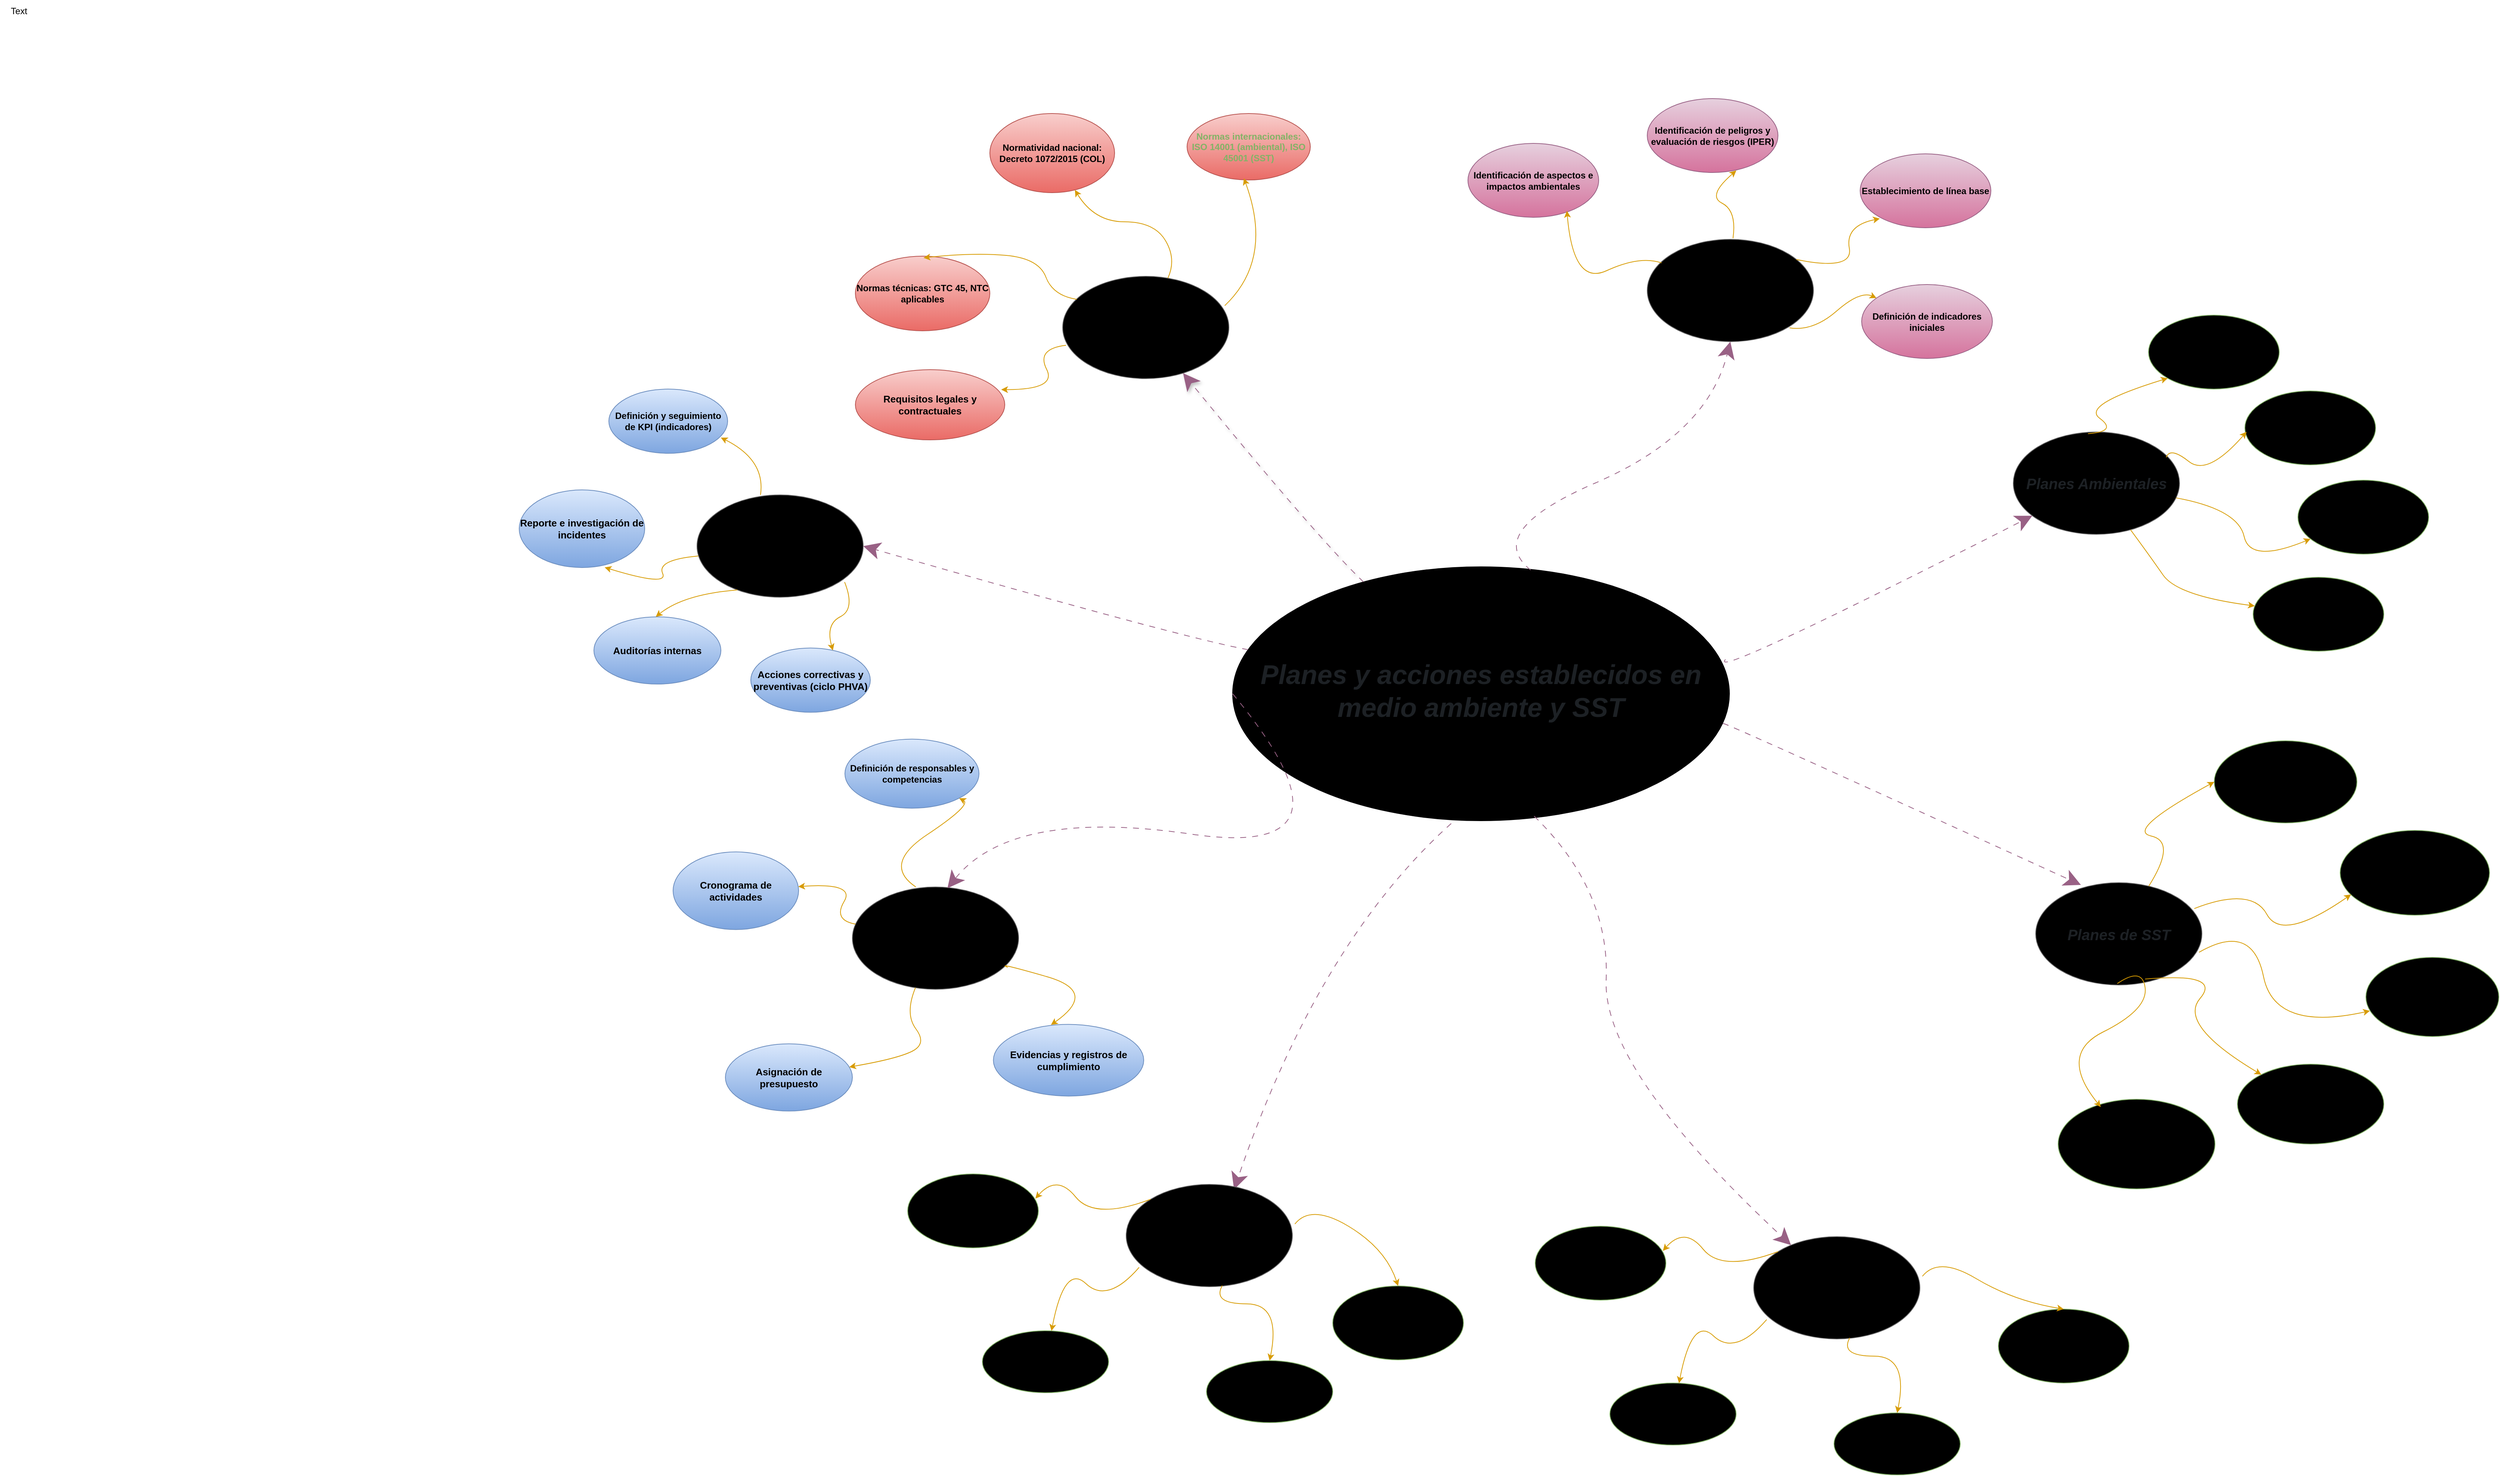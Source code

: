 <mxfile version="28.2.0">
  <diagram name="Página-1" id="9V0abgNr6W8b1tbWLRrC">
    <mxGraphModel dx="3144" dy="1856" grid="1" gridSize="10" guides="1" tooltips="1" connect="1" arrows="1" fold="1" page="1" pageScale="1" pageWidth="3000" pageHeight="1700" math="0" shadow="0">
      <root>
        <mxCell id="0" />
        <mxCell id="1" parent="0" />
        <mxCell id="u9baPHzRedg1W3_j4SZ9-1" value="Text" style="text;html=1;align=center;verticalAlign=middle;resizable=0;points=[];autosize=1;strokeColor=none;fillColor=none;" parent="1" vertex="1">
          <mxGeometry x="255" y="88" width="50" height="30" as="geometry" />
        </mxCell>
        <mxCell id="u9baPHzRedg1W3_j4SZ9-66" value="&lt;h3 style=&quot;box-sizing: border-box; scroll-behavior: smooth; margin-top: 0px; margin-bottom: 0.5rem; line-height: 1.2;&quot;&gt;&lt;font face=&quot;Helvetica&quot; style=&quot;color: light-dark(rgb(29, 33, 37), rgb(255, 255, 0)); font-size: 36px;&quot;&gt;&lt;i style=&quot;&quot;&gt;Planes y acciones establecidos en medio ambiente y SST&lt;/i&gt;&lt;/font&gt;&lt;/h3&gt;" style="ellipse;whiteSpace=wrap;html=1;fillColor=#d5e8d4;strokeColor=light-dark(#000000,#33FF33);gradientColor=light-dark(#97D077,#66FF66);align=center;" parent="1" vertex="1">
          <mxGeometry x="1905" y="847" width="665" height="340" as="geometry" />
        </mxCell>
        <mxCell id="u9baPHzRedg1W3_j4SZ9-67" value="&lt;h3&gt;&lt;font style=&quot;color: light-dark(rgb(0, 0, 0), rgb(255, 255, 0));&quot;&gt;Seguimiento y Mejora Continua&lt;/font&gt;&lt;/h3&gt;" style="ellipse;whiteSpace=wrap;html=1;fillColor=#f5f5f5;strokeColor=#666666;gradientColor=light-dark(#B3B3B3,#66FFFF);fontStyle=1" parent="1" vertex="1">
          <mxGeometry x="1188" y="750.75" width="222.5" height="137" as="geometry" />
        </mxCell>
        <mxCell id="u9baPHzRedg1W3_j4SZ9-68" value="&lt;h3&gt;&lt;font style=&quot;font-size: 20px; color: light-dark(rgb(0, 0, 0), rgb(255, 255, 0));&quot; face=&quot;Helvetica&quot;&gt;&lt;i style=&quot;&quot;&gt;Marco Normativo&lt;/i&gt;&lt;/font&gt;&lt;/h3&gt;" style="ellipse;whiteSpace=wrap;html=1;fillColor=#f5f5f5;strokeColor=#666666;gradientColor=light-dark(#B3B3B3,#66FFFF);fontStyle=1" parent="1" vertex="1">
          <mxGeometry x="1677.5" y="458" width="222.5" height="137" as="geometry" />
        </mxCell>
        <mxCell id="u9baPHzRedg1W3_j4SZ9-69" value="&lt;h3&gt;&lt;font style=&quot;color: light-dark(rgb(29, 33, 37), rgb(255, 255, 0)); font-size: 20px;&quot;&gt;&lt;b style=&quot;&quot;&gt;&lt;i style=&quot;&quot;&gt;Planes de SST&lt;/i&gt;&lt;/b&gt;&lt;/font&gt;&lt;/h3&gt;" style="ellipse;whiteSpace=wrap;html=1;fillColor=#f5f5f5;strokeColor=#666666;gradientColor=light-dark(#B3B3B3,#66FFFF);" parent="1" vertex="1">
          <mxGeometry x="2980" y="1270" width="222.5" height="137" as="geometry" />
        </mxCell>
        <mxCell id="u9baPHzRedg1W3_j4SZ9-70" value="&lt;h3&gt;&lt;font style=&quot;font-size: 20px; color: light-dark(rgb(0, 0, 0), rgb(255, 255, 0));&quot;&gt;&lt;b style=&quot;&quot;&gt;&lt;i style=&quot;&quot;&gt;Diagnóstico Inicial&lt;/i&gt;&lt;/b&gt;&lt;/font&gt;&lt;/h3&gt;" style="ellipse;whiteSpace=wrap;html=1;fillColor=#f5f5f5;strokeColor=#666666;gradientColor=light-dark(#B3B3B3,#66FFFF);" parent="1" vertex="1">
          <mxGeometry x="2460" y="408.5" width="222.5" height="137" as="geometry" />
        </mxCell>
        <mxCell id="u9baPHzRedg1W3_j4SZ9-71" value="&lt;h3&gt;&lt;font style=&quot;color: light-dark(rgb(29, 33, 37), rgb(255, 255, 0)); font-size: 20px;&quot;&gt;&lt;b style=&quot;&quot;&gt;&lt;i style=&quot;&quot;&gt;Planes Ambientales&lt;/i&gt;&lt;/b&gt;&lt;/font&gt;&lt;/h3&gt;" style="ellipse;whiteSpace=wrap;html=1;fillColor=#f5f5f5;strokeColor=#666666;gradientColor=light-dark(#B3B3B3,#66FFFF);" parent="1" vertex="1">
          <mxGeometry x="2950" y="666.5" width="222.5" height="137" as="geometry" />
        </mxCell>
        <mxCell id="u9baPHzRedg1W3_j4SZ9-72" value="" style="curved=1;endArrow=classic;html=1;rounded=0;fillColor=#e6d0de;gradientColor=#d5739d;strokeColor=#996185;startSize=20;endSize=20;fontStyle=0;dashed=1;dashPattern=8 8;startArrow=none;startFill=0;entryX=0.5;entryY=1;entryDx=0;entryDy=0;exitX=0.6;exitY=0.013;exitDx=0;exitDy=0;exitPerimeter=0;" parent="1" source="u9baPHzRedg1W3_j4SZ9-66" target="u9baPHzRedg1W3_j4SZ9-70" edge="1">
          <mxGeometry width="50" height="50" relative="1" as="geometry">
            <mxPoint x="2063" y="1036" as="sourcePoint" />
            <mxPoint x="2097.5" y="892.11" as="targetPoint" />
            <Array as="points">
              <mxPoint x="2240" y="800" />
              <mxPoint x="2540" y="670" />
            </Array>
          </mxGeometry>
        </mxCell>
        <mxCell id="u9baPHzRedg1W3_j4SZ9-73" value="" style="curved=1;endArrow=classic;html=1;rounded=0;fillColor=#e6d0de;gradientColor=#d5739d;strokeColor=#996185;startSize=49;endSize=20;fontStyle=0;dashed=1;dashPattern=8 8;startArrow=none;startFill=0;shadow=1;" parent="1" target="u9baPHzRedg1W3_j4SZ9-68" edge="1" source="u9baPHzRedg1W3_j4SZ9-66">
          <mxGeometry width="50" height="50" relative="1" as="geometry">
            <mxPoint x="1937.99" y="1045" as="sourcePoint" />
            <mxPoint x="1764.999" y="870.062" as="targetPoint" />
            <Array as="points">
              <mxPoint x="2020" y="810" />
            </Array>
          </mxGeometry>
        </mxCell>
        <mxCell id="u9baPHzRedg1W3_j4SZ9-74" value="" style="curved=1;endArrow=classic;html=1;rounded=0;fillColor=#e6d0de;gradientColor=#d5739d;strokeColor=#996185;startSize=20;endSize=20;fontStyle=0;dashed=1;dashPattern=8 8;startArrow=none;startFill=0;entryX=0.272;entryY=0.022;entryDx=0;entryDy=0;entryPerimeter=0;exitX=0.988;exitY=0.618;exitDx=0;exitDy=0;exitPerimeter=0;" parent="1" target="u9baPHzRedg1W3_j4SZ9-69" edge="1" source="u9baPHzRedg1W3_j4SZ9-66">
          <mxGeometry width="50" height="50" relative="1" as="geometry">
            <mxPoint x="1962" y="1223" as="sourcePoint" />
            <mxPoint x="1994" y="1365" as="targetPoint" />
            <Array as="points">
              <mxPoint x="2550" y="1049" />
            </Array>
          </mxGeometry>
        </mxCell>
        <mxCell id="u9baPHzRedg1W3_j4SZ9-75" value="" style="curved=1;endArrow=classic;html=1;rounded=0;fillColor=#e6d0de;gradientColor=#d5739d;strokeColor=#996185;startSize=20;endSize=20;fontStyle=0;dashed=1;dashPattern=8 8;startArrow=none;startFill=0;exitX=0.992;exitY=0.365;exitDx=0;exitDy=0;exitPerimeter=0;" parent="1" target="u9baPHzRedg1W3_j4SZ9-71" edge="1" source="u9baPHzRedg1W3_j4SZ9-66">
          <mxGeometry width="50" height="50" relative="1" as="geometry">
            <mxPoint x="2181" y="1189" as="sourcePoint" />
            <mxPoint x="2210" y="1333" as="targetPoint" />
            <Array as="points">
              <mxPoint x="2540" y="1000" />
            </Array>
          </mxGeometry>
        </mxCell>
        <mxCell id="u9baPHzRedg1W3_j4SZ9-76" value="" style="curved=1;endArrow=classic;html=1;rounded=0;fillColor=#e6d0de;gradientColor=#d5739d;strokeColor=#996185;startSize=20;endSize=20;fontStyle=0;dashed=1;dashPattern=8 8;startArrow=none;startFill=0;entryX=1;entryY=0.5;entryDx=0;entryDy=0;" parent="1" source="u9baPHzRedg1W3_j4SZ9-66" target="u9baPHzRedg1W3_j4SZ9-67" edge="1">
          <mxGeometry width="50" height="50" relative="1" as="geometry">
            <mxPoint x="1825.076" y="1297.543" as="sourcePoint" />
            <mxPoint x="1625" y="1322" as="targetPoint" />
            <Array as="points">
              <mxPoint x="1830" y="940" />
            </Array>
          </mxGeometry>
        </mxCell>
        <mxCell id="u9baPHzRedg1W3_j4SZ9-77" value="&lt;font style=&quot;color: light-dark(rgb(0, 0, 0), rgb(51, 255, 255));&quot;&gt;Definición y seguimiento de &lt;strong data-start=&quot;1892&quot; data-end=&quot;1899&quot;&gt;KPI&lt;/strong&gt; (indicadores)&lt;/font&gt;" style="ellipse;whiteSpace=wrap;html=1;fillColor=#dae8fc;strokeColor=#6c8ebf;gradientColor=#7ea6e0;fontStyle=1" parent="1" vertex="1">
          <mxGeometry x="1070" y="609" width="159" height="86" as="geometry" />
        </mxCell>
        <mxCell id="u9baPHzRedg1W3_j4SZ9-78" value="&lt;font style=&quot;color: light-dark(rgb(0, 0, 0), rgb(51, 255, 255)); font-size: 13px;&quot;&gt;Reporte e investigación de incidentes&lt;/font&gt;" style="ellipse;whiteSpace=wrap;html=1;fillColor=#dae8fc;strokeColor=#6c8ebf;gradientColor=#7ea6e0;fontStyle=1" parent="1" vertex="1">
          <mxGeometry x="950" y="744" width="168" height="104" as="geometry" />
        </mxCell>
        <mxCell id="u9baPHzRedg1W3_j4SZ9-80" value="&lt;font style=&quot;color: light-dark(rgb(0, 0, 0), rgb(51, 255, 255)); font-size: 13px;&quot;&gt;Auditorías internas&lt;/font&gt;" style="ellipse;whiteSpace=wrap;html=1;fillColor=#dae8fc;strokeColor=#6c8ebf;gradientColor=#7ea6e0;fontStyle=1" parent="1" vertex="1">
          <mxGeometry x="1050" y="914" width="170" height="90" as="geometry" />
        </mxCell>
        <mxCell id="u9baPHzRedg1W3_j4SZ9-81" value="&lt;font style=&quot;color: light-dark(rgb(0, 0, 0), rgb(51, 255, 255)); font-size: 13px;&quot;&gt;Acciones correctivas y preventivas (ciclo PHVA)&lt;/font&gt;" style="ellipse;whiteSpace=wrap;html=1;fillColor=#dae8fc;strokeColor=#6c8ebf;gradientColor=#7ea6e0;fontStyle=1" parent="1" vertex="1">
          <mxGeometry x="1260" y="955.75" width="160" height="86" as="geometry" />
        </mxCell>
        <mxCell id="u9baPHzRedg1W3_j4SZ9-83" value="&lt;font style=&quot;color: light-dark(rgb(130, 179, 102), rgb(102, 255, 255));&quot;&gt;&lt;strong data-start=&quot;463&quot; data-end=&quot;489&quot; style=&quot;&quot;&gt;Normas internacionales&lt;/strong&gt;: ISO 14001 (ambiental), ISO 45001 (SST)&lt;/font&gt;" style="ellipse;whiteSpace=wrap;html=1;fillColor=#f8cecc;strokeColor=light-dark(#B85450,#33FFFF);gradientColor=#ea6b66;fontStyle=1" parent="1" vertex="1">
          <mxGeometry x="1844" y="240" width="165" height="89" as="geometry" />
        </mxCell>
        <mxCell id="u9baPHzRedg1W3_j4SZ9-84" value="&lt;font style=&quot;color: light-dark(rgb(0, 0, 0), rgb(102, 255, 255));&quot;&gt;&lt;strong data-start=&quot;534&quot; data-end=&quot;559&quot;&gt;Normatividad nacional&lt;/strong&gt;: Decreto 1072/2015 (COL)&lt;/font&gt;" style="ellipse;whiteSpace=wrap;html=1;fillColor=#f8cecc;strokeColor=light-dark(#B85450,#66FFFF);gradientColor=#ea6b66;fontStyle=1" parent="1" vertex="1">
          <mxGeometry x="1580" y="240" width="167" height="106" as="geometry" />
        </mxCell>
        <mxCell id="u9baPHzRedg1W3_j4SZ9-85" value="&lt;font style=&quot;color: light-dark(rgb(0, 0, 0), rgb(102, 255, 255));&quot;&gt;&lt;strong data-start=&quot;589&quot; data-end=&quot;608&quot;&gt;Normas técnicas&lt;/strong&gt;: GTC 45, NTC aplicables&lt;/font&gt;" style="ellipse;whiteSpace=wrap;html=1;fillColor=#f8cecc;strokeColor=light-dark(#B85450,#66FFFF);gradientColor=#ea6b66;fontStyle=1" parent="1" vertex="1">
          <mxGeometry x="1400" y="431" width="180" height="100" as="geometry" />
        </mxCell>
        <mxCell id="u9baPHzRedg1W3_j4SZ9-86" value="&lt;font style=&quot;font-size: 13px; color: light-dark(rgb(0, 0, 0), rgb(102, 255, 255));&quot;&gt;Requisitos legales y contractuales&lt;/font&gt;" style="ellipse;whiteSpace=wrap;html=1;fillColor=#f8cecc;strokeColor=light-dark(#B85450,#66FFFF);gradientColor=#ea6b66;fontStyle=1" parent="1" vertex="1">
          <mxGeometry x="1400" y="583" width="200" height="94" as="geometry" />
        </mxCell>
        <mxCell id="u9baPHzRedg1W3_j4SZ9-90" value="&lt;font style=&quot;color: light-dark(rgb(0, 0, 0), rgb(51, 255, 255)); font-size: 13px;&quot;&gt;Factores de riesgo ergonómico y psicosocial&lt;/font&gt;" style="ellipse;whiteSpace=wrap;html=1;fillColor=#d5e8d4;strokeColor=#82b366;gradientColor=light-dark(#97D077,#295A52);fontStyle=1" parent="1" vertex="1">
          <mxGeometry x="3010" y="1560" width="210" height="120" as="geometry" />
        </mxCell>
        <mxCell id="u9baPHzRedg1W3_j4SZ9-91" value="&lt;font style=&quot;color: light-dark(rgb(0, 0, 0), rgb(51, 255, 255)); font-size: 13px;&quot;&gt;&lt;b&gt;Gestión de contratistas y visitantes&lt;/b&gt;&lt;/font&gt;" style="ellipse;whiteSpace=wrap;html=1;fillColor=#d5e8d4;strokeColor=#82b366;gradientColor=light-dark(#97D077,#295A52);" parent="1" vertex="1">
          <mxGeometry x="3250" y="1513" width="196" height="107" as="geometry" />
        </mxCell>
        <mxCell id="u9baPHzRedg1W3_j4SZ9-92" value="&lt;font style=&quot;font-size: 13px; color: light-dark(rgb(0, 0, 0), rgb(51, 255, 255));&quot;&gt;&lt;b&gt;Inspecciones planeadas&lt;/b&gt;&lt;/font&gt;" style="ellipse;whiteSpace=wrap;html=1;fillColor=#d5e8d4;strokeColor=#82b366;gradientColor=light-dark(#97D077,#295A52);" parent="1" vertex="1">
          <mxGeometry x="3422" y="1370" width="178" height="106" as="geometry" />
        </mxCell>
        <mxCell id="u9baPHzRedg1W3_j4SZ9-93" value="&lt;font style=&quot;color: light-dark(rgb(0, 0, 0), rgb(51, 255, 255));&quot;&gt;&lt;strong data-end=&quot;1241&quot; data-start=&quot;1217&quot;&gt;Entrega y uso de EPP&lt;/strong&gt; (Elementos de Protección Personal)&lt;/font&gt;" style="ellipse;whiteSpace=wrap;html=1;fillColor=#d5e8d4;strokeColor=#82b366;gradientColor=light-dark(#97D077,#295A52);" parent="1" vertex="1">
          <mxGeometry x="3387.5" y="1200" width="200" height="113.5" as="geometry" />
        </mxCell>
        <mxCell id="u9baPHzRedg1W3_j4SZ9-94" value="&lt;font style=&quot;color: light-dark(rgb(0, 0, 0), rgb(51, 255, 255));&quot;&gt;&lt;strong data-end=&quot;1199&quot; data-start=&quot;1171&quot;&gt;Capacitación y formación&lt;/strong&gt; del personal&lt;/font&gt;" style="ellipse;whiteSpace=wrap;html=1;fillColor=#d5e8d4;strokeColor=#82b366;gradientColor=light-dark(#97D077,#295A52);" parent="1" vertex="1">
          <mxGeometry x="3219" y="1080" width="191" height="110" as="geometry" />
        </mxCell>
        <mxCell id="u9baPHzRedg1W3_j4SZ9-95" value="&lt;font style=&quot;color: light-dark(rgb(0, 0, 0), rgb(51, 255, 51));&quot;&gt;&lt;b&gt;Identificación de &lt;span data-end=&quot;775&quot; data-start=&quot;740&quot;&gt;aspectos e impactos ambientales&lt;/span&gt;&lt;/b&gt;&lt;/font&gt;" style="ellipse;whiteSpace=wrap;html=1;fillColor=#e6d0de;strokeColor=#996185;gradientColor=#d5739d;" parent="1" vertex="1">
          <mxGeometry x="2220" y="280" width="175" height="99" as="geometry" />
        </mxCell>
        <mxCell id="u9baPHzRedg1W3_j4SZ9-96" value="&lt;font style=&quot;color: light-dark(rgb(0, 0, 0), rgb(51, 255, 51));&quot;&gt;&lt;b&gt;Identificación de &lt;span data-end=&quot;834&quot; data-start=&quot;798&quot;&gt;peligros y evaluación de riesgos&lt;/span&gt; (IPER)&lt;/b&gt;&lt;/font&gt;" style="ellipse;whiteSpace=wrap;html=1;fillColor=#e6d0de;strokeColor=#996185;gradientColor=#d5739d;" parent="1" vertex="1">
          <mxGeometry x="2460" y="220" width="175" height="99" as="geometry" />
        </mxCell>
        <mxCell id="u9baPHzRedg1W3_j4SZ9-97" value="&lt;font style=&quot;color: light-dark(rgb(0, 0, 0), rgb(51, 255, 51));&quot;&gt;&lt;b&gt;Establecimiento de &lt;span data-end=&quot;879&quot; data-start=&quot;865&quot;&gt;línea base&lt;/span&gt;&lt;/b&gt;&lt;/font&gt;" style="ellipse;whiteSpace=wrap;html=1;fillColor=#e6d0de;strokeColor=#996185;gradientColor=#d5739d;" parent="1" vertex="1">
          <mxGeometry x="2745" y="294" width="175" height="99" as="geometry" />
        </mxCell>
        <mxCell id="u9baPHzRedg1W3_j4SZ9-98" value="&lt;font face=&quot;Helvetica&quot; style=&quot;color: light-dark(rgb(0, 0, 0), rgb(51, 255, 51));&quot;&gt;&lt;b&gt;Definición de &lt;span data-end=&quot;923&quot; data-start=&quot;898&quot;&gt;indicadores iniciales&lt;/span&gt;&lt;/b&gt;&lt;/font&gt;" style="ellipse;whiteSpace=wrap;html=1;fillColor=#e6d0de;strokeColor=#996185;gradientColor=#d5739d;" parent="1" vertex="1">
          <mxGeometry x="2747" y="469" width="175" height="99" as="geometry" />
        </mxCell>
        <mxCell id="u9baPHzRedg1W3_j4SZ9-101" value="" style="curved=1;endArrow=classic;html=1;rounded=0;entryX=0.687;entryY=0.038;entryDx=0;entryDy=0;entryPerimeter=0;fillColor=#ffcd28;gradientColor=#ffa500;strokeColor=#d79b00;fontStyle=1;exitX=0.888;exitY=0.852;exitDx=0;exitDy=0;exitPerimeter=0;" parent="1" source="u9baPHzRedg1W3_j4SZ9-67" target="u9baPHzRedg1W3_j4SZ9-81" edge="1">
          <mxGeometry width="50" height="50" relative="1" as="geometry">
            <mxPoint x="1410" y="903.75" as="sourcePoint" />
            <mxPoint x="1326" y="894.75" as="targetPoint" />
            <Array as="points">
              <mxPoint x="1400" y="903.75" />
              <mxPoint x="1360" y="923.75" />
            </Array>
          </mxGeometry>
        </mxCell>
        <mxCell id="u9baPHzRedg1W3_j4SZ9-102" value="" style="curved=1;endArrow=classic;html=1;rounded=0;entryX=0.487;entryY=0;entryDx=0;entryDy=0;entryPerimeter=0;fillColor=#ffcd28;gradientColor=#ffa500;strokeColor=#d79b00;fontStyle=1" parent="1" source="u9baPHzRedg1W3_j4SZ9-67" target="u9baPHzRedg1W3_j4SZ9-80" edge="1">
          <mxGeometry width="50" height="50" relative="1" as="geometry">
            <mxPoint x="1152" y="849.75" as="sourcePoint" />
            <mxPoint x="1191" y="934.75" as="targetPoint" />
            <Array as="points">
              <mxPoint x="1242" y="877.75" />
              <mxPoint x="1170" y="883.75" />
            </Array>
          </mxGeometry>
        </mxCell>
        <mxCell id="u9baPHzRedg1W3_j4SZ9-103" value="" style="curved=1;endArrow=classic;html=1;rounded=0;fillColor=#ffcd28;gradientColor=#ffa500;strokeColor=#d79b00;exitX=0.008;exitY=0.597;exitDx=0;exitDy=0;exitPerimeter=0;fontStyle=1;entryX=0.681;entryY=0.998;entryDx=0;entryDy=0;entryPerimeter=0;" parent="1" source="u9baPHzRedg1W3_j4SZ9-67" target="u9baPHzRedg1W3_j4SZ9-78" edge="1">
          <mxGeometry width="50" height="50" relative="1" as="geometry">
            <mxPoint x="1158" y="750.75" as="sourcePoint" />
            <mxPoint x="1080" y="854" as="targetPoint" />
            <Array as="points">
              <mxPoint x="1134" y="837.75" />
              <mxPoint x="1150" y="874" />
            </Array>
          </mxGeometry>
        </mxCell>
        <mxCell id="u9baPHzRedg1W3_j4SZ9-104" value="" style="curved=1;endArrow=classic;html=1;rounded=0;entryX=0.943;entryY=0.756;entryDx=0;entryDy=0;entryPerimeter=0;fillColor=#ffcd28;gradientColor=#ffa500;strokeColor=#d79b00;exitX=0.382;exitY=0;exitDx=0;exitDy=0;exitPerimeter=0;fontStyle=1" parent="1" source="u9baPHzRedg1W3_j4SZ9-67" target="u9baPHzRedg1W3_j4SZ9-77" edge="1">
          <mxGeometry width="50" height="50" relative="1" as="geometry">
            <mxPoint x="1590" y="655.75" as="sourcePoint" />
            <mxPoint x="1472" y="690.75" as="targetPoint" />
            <Array as="points">
              <mxPoint x="1280" y="704" />
            </Array>
          </mxGeometry>
        </mxCell>
        <mxCell id="u9baPHzRedg1W3_j4SZ9-105" value="" style="curved=1;endArrow=classic;html=1;rounded=0;fillColor=#ffcd28;gradientColor=#ffa500;strokeColor=#d79b00;entryX=0;entryY=0.5;entryDx=0;entryDy=0;" parent="1" source="u9baPHzRedg1W3_j4SZ9-69" target="u9baPHzRedg1W3_j4SZ9-94" edge="1">
          <mxGeometry width="50" height="50" relative="1" as="geometry">
            <mxPoint x="3116" y="1265" as="sourcePoint" />
            <mxPoint x="3166" y="1215" as="targetPoint" />
            <Array as="points">
              <mxPoint x="3169" y="1215" />
              <mxPoint x="3100" y="1200" />
            </Array>
          </mxGeometry>
        </mxCell>
        <mxCell id="u9baPHzRedg1W3_j4SZ9-106" value="" style="curved=1;endArrow=classic;html=1;rounded=0;fillColor=#ffcd28;gradientColor=#ffa500;strokeColor=#d79b00;entryX=0.073;entryY=0.756;entryDx=0;entryDy=0;entryPerimeter=0;exitX=0.954;exitY=0.253;exitDx=0;exitDy=0;exitPerimeter=0;" parent="1" source="u9baPHzRedg1W3_j4SZ9-69" target="u9baPHzRedg1W3_j4SZ9-93" edge="1">
          <mxGeometry width="50" height="50" relative="1" as="geometry">
            <mxPoint x="3186" y="1290" as="sourcePoint" />
            <mxPoint x="3201" y="1200" as="targetPoint" />
            <Array as="points">
              <mxPoint x="3269" y="1275" />
              <mxPoint x="3310" y="1350" />
            </Array>
          </mxGeometry>
        </mxCell>
        <mxCell id="u9baPHzRedg1W3_j4SZ9-107" value="" style="curved=1;endArrow=classic;html=1;rounded=0;fillColor=#ffcd28;gradientColor=#ffa500;strokeColor=#d79b00;entryX=0.03;entryY=0.676;entryDx=0;entryDy=0;entryPerimeter=0;exitX=0.983;exitY=0.68;exitDx=0;exitDy=0;exitPerimeter=0;" parent="1" source="u9baPHzRedg1W3_j4SZ9-69" target="u9baPHzRedg1W3_j4SZ9-92" edge="1">
          <mxGeometry width="50" height="50" relative="1" as="geometry">
            <mxPoint x="3193" y="1341" as="sourcePoint" />
            <mxPoint x="3245" y="1249" as="targetPoint" />
            <Array as="points">
              <mxPoint x="3270" y="1322" />
              <mxPoint x="3300" y="1470" />
            </Array>
          </mxGeometry>
        </mxCell>
        <mxCell id="u9baPHzRedg1W3_j4SZ9-108" value="" style="curved=1;endArrow=classic;html=1;rounded=0;fillColor=#ffcd28;gradientColor=#ffa500;strokeColor=#d79b00;exitX=0.658;exitY=0.942;exitDx=0;exitDy=0;exitPerimeter=0;" parent="1" source="u9baPHzRedg1W3_j4SZ9-69" target="u9baPHzRedg1W3_j4SZ9-91" edge="1">
          <mxGeometry width="50" height="50" relative="1" as="geometry">
            <mxPoint x="3121" y="1379" as="sourcePoint" />
            <mxPoint x="3264" y="1347" as="targetPoint" />
            <Array as="points">
              <mxPoint x="3230" y="1390" />
              <mxPoint x="3170" y="1460" />
            </Array>
          </mxGeometry>
        </mxCell>
        <mxCell id="u9baPHzRedg1W3_j4SZ9-109" value="" style="curved=1;endArrow=classic;html=1;rounded=0;fillColor=#ffcd28;gradientColor=#ffa500;strokeColor=#d79b00;exitX=0.491;exitY=0.986;exitDx=0;exitDy=0;exitPerimeter=0;entryX=0.272;entryY=0.087;entryDx=0;entryDy=0;entryPerimeter=0;" parent="1" source="u9baPHzRedg1W3_j4SZ9-69" target="u9baPHzRedg1W3_j4SZ9-90" edge="1">
          <mxGeometry width="50" height="50" relative="1" as="geometry">
            <mxPoint x="3039" y="1372" as="sourcePoint" />
            <mxPoint x="3168" y="1427" as="targetPoint" />
            <Array as="points">
              <mxPoint x="3123" y="1382" />
              <mxPoint x="3130" y="1440" />
              <mxPoint x="3010" y="1500" />
            </Array>
          </mxGeometry>
        </mxCell>
        <mxCell id="u9baPHzRedg1W3_j4SZ9-113" value="" style="curved=1;endArrow=classic;html=1;rounded=0;fillColor=#ffcd28;gradientColor=#ffa500;strokeColor=#d79b00;entryX=0.461;entryY=0.975;entryDx=0;entryDy=0;entryPerimeter=0;exitX=0.975;exitY=0.287;exitDx=0;exitDy=0;exitPerimeter=0;fontStyle=1" parent="1" source="u9baPHzRedg1W3_j4SZ9-68" target="u9baPHzRedg1W3_j4SZ9-83" edge="1">
          <mxGeometry width="50" height="50" relative="1" as="geometry">
            <mxPoint x="1812.5" y="485" as="sourcePoint" />
            <mxPoint x="1862.5" y="435" as="targetPoint" />
            <Array as="points">
              <mxPoint x="1960" y="435" />
            </Array>
          </mxGeometry>
        </mxCell>
        <mxCell id="u9baPHzRedg1W3_j4SZ9-115" value="" style="curved=1;endArrow=classic;html=1;rounded=0;fillColor=#ffcd28;gradientColor=#ffa500;strokeColor=#d79b00;exitX=0.02;exitY=0.674;exitDx=0;exitDy=0;exitPerimeter=0;entryX=0.976;entryY=0.284;entryDx=0;entryDy=0;entryPerimeter=0;fontStyle=1" parent="1" source="u9baPHzRedg1W3_j4SZ9-68" target="u9baPHzRedg1W3_j4SZ9-86" edge="1">
          <mxGeometry width="50" height="50" relative="1" as="geometry">
            <mxPoint x="1637.5" y="467" as="sourcePoint" />
            <mxPoint x="1593.5" y="591" as="targetPoint" />
            <Array as="points">
              <mxPoint x="1642" y="555" />
              <mxPoint x="1670" y="610" />
            </Array>
          </mxGeometry>
        </mxCell>
        <mxCell id="u9baPHzRedg1W3_j4SZ9-116" value="" style="curved=1;endArrow=classic;html=1;rounded=0;exitX=0.085;exitY=0.225;exitDx=0;exitDy=0;exitPerimeter=0;entryX=0.507;entryY=0.022;entryDx=0;entryDy=0;entryPerimeter=0;fillColor=#ffcd28;gradientColor=#ffa500;strokeColor=#d79b00;fontStyle=1" parent="1" source="u9baPHzRedg1W3_j4SZ9-68" target="u9baPHzRedg1W3_j4SZ9-85" edge="1">
          <mxGeometry width="50" height="50" relative="1" as="geometry">
            <mxPoint x="1698.5" y="474" as="sourcePoint" />
            <mxPoint x="1600.5" y="435" as="targetPoint" />
            <Array as="points">
              <mxPoint x="1664.5" y="484" />
              <mxPoint x="1645.5" y="434" />
              <mxPoint x="1558.5" y="426" />
            </Array>
          </mxGeometry>
        </mxCell>
        <mxCell id="u9baPHzRedg1W3_j4SZ9-117" value="" style="curved=1;endArrow=classic;html=1;rounded=0;fillColor=#ffcd28;gradientColor=#ffa500;strokeColor=#d79b00;fontStyle=1" parent="1" source="u9baPHzRedg1W3_j4SZ9-68" target="u9baPHzRedg1W3_j4SZ9-84" edge="1">
          <mxGeometry width="50" height="50" relative="1" as="geometry">
            <mxPoint x="1771.5" y="463" as="sourcePoint" />
            <mxPoint x="1821.5" y="413" as="targetPoint" />
            <Array as="points">
              <mxPoint x="1830" y="435" />
              <mxPoint x="1800" y="385" />
              <mxPoint x="1720" y="385" />
            </Array>
          </mxGeometry>
        </mxCell>
        <mxCell id="u9baPHzRedg1W3_j4SZ9-118" value="" style="curved=1;endArrow=classic;html=1;rounded=0;fillColor=#ffcd28;gradientColor=#ffa500;strokeColor=#d79b00;exitX=0.086;exitY=0.23;exitDx=0;exitDy=0;exitPerimeter=0;entryX=0.757;entryY=0.913;entryDx=0;entryDy=0;entryPerimeter=0;" parent="1" source="u9baPHzRedg1W3_j4SZ9-70" target="u9baPHzRedg1W3_j4SZ9-95" edge="1">
          <mxGeometry width="50" height="50" relative="1" as="geometry">
            <mxPoint x="2575" y="446" as="sourcePoint" />
            <mxPoint x="2500" y="332" as="targetPoint" />
            <Array as="points">
              <mxPoint x="2450" y="430" />
              <mxPoint x="2361" y="471" />
            </Array>
          </mxGeometry>
        </mxCell>
        <mxCell id="u9baPHzRedg1W3_j4SZ9-119" value="" style="curved=1;endArrow=classic;html=1;rounded=0;fillColor=#ffcd28;gradientColor=#ffa500;strokeColor=#d79b00;entryX=0.681;entryY=0.974;entryDx=0;entryDy=0;entryPerimeter=0;exitX=0.516;exitY=-0.011;exitDx=0;exitDy=0;exitPerimeter=0;" parent="1" source="u9baPHzRedg1W3_j4SZ9-70" target="u9baPHzRedg1W3_j4SZ9-96" edge="1">
          <mxGeometry width="50" height="50" relative="1" as="geometry">
            <mxPoint x="2647" y="422" as="sourcePoint" />
            <mxPoint x="2586" y="292" as="targetPoint" />
            <Array as="points">
              <mxPoint x="2580" y="370" />
              <mxPoint x="2540" y="350" />
            </Array>
          </mxGeometry>
        </mxCell>
        <mxCell id="u9baPHzRedg1W3_j4SZ9-120" value="" style="curved=1;endArrow=classic;html=1;rounded=0;entryX=0.15;entryY=0.876;entryDx=0;entryDy=0;entryPerimeter=0;exitX=0.897;exitY=0.197;exitDx=0;exitDy=0;exitPerimeter=0;fillColor=#ffcd28;gradientColor=#ffa500;strokeColor=#d79b00;" parent="1" source="u9baPHzRedg1W3_j4SZ9-70" target="u9baPHzRedg1W3_j4SZ9-97" edge="1">
          <mxGeometry width="50" height="50" relative="1" as="geometry">
            <mxPoint x="2725" y="440" as="sourcePoint" />
            <mxPoint x="2775" y="390" as="targetPoint" />
            <Array as="points">
              <mxPoint x="2736" y="451" />
              <mxPoint x="2725" y="390" />
            </Array>
          </mxGeometry>
        </mxCell>
        <mxCell id="u9baPHzRedg1W3_j4SZ9-121" value="" style="curved=1;endArrow=classic;html=1;rounded=0;fillColor=#ffcd28;gradientColor=#ffa500;strokeColor=#d79b00;exitX=0.856;exitY=0.865;exitDx=0;exitDy=0;exitPerimeter=0;" parent="1" source="u9baPHzRedg1W3_j4SZ9-70" target="u9baPHzRedg1W3_j4SZ9-98" edge="1">
          <mxGeometry width="50" height="50" relative="1" as="geometry">
            <mxPoint x="2716" y="509" as="sourcePoint" />
            <mxPoint x="2766" y="459" as="targetPoint" />
            <Array as="points">
              <mxPoint x="2682" y="532" />
              <mxPoint x="2745" y="477" />
            </Array>
          </mxGeometry>
        </mxCell>
        <mxCell id="u9baPHzRedg1W3_j4SZ9-123" value="&lt;font style=&quot;color: light-dark(rgb(0, 0, 0), rgb(255, 255, 102));&quot;&gt;&lt;b style=&quot;&quot;&gt;&lt;span style=&quot;&quot; data-end=&quot;1001&quot; data-start=&quot;969&quot;&gt;Gestión integral de residuos&lt;/span&gt; (PGRS)&lt;/b&gt;&lt;/font&gt;" style="ellipse;whiteSpace=wrap;html=1;fillColor=#d5e8d4;strokeColor=#82b366;gradientColor=light-dark(#97D077,#0000CC);" parent="1" vertex="1">
          <mxGeometry x="3131" y="510" width="175" height="99" as="geometry" />
        </mxCell>
        <mxCell id="u9baPHzRedg1W3_j4SZ9-124" value="&lt;font style=&quot;color: light-dark(rgb(0, 0, 0), rgb(255, 255, 102));&quot;&gt;&lt;b style=&quot;&quot;&gt;&lt;span style=&quot;&quot; data-end=&quot;1030&quot; data-start=&quot;1013&quot;&gt;Uso eficiente&lt;/span&gt; de agua y energía&lt;/b&gt;&lt;/font&gt;" style="ellipse;whiteSpace=wrap;html=1;fillColor=#d5e8d4;strokeColor=#82b366;gradientColor=light-dark(#97D077,#0000CC);" parent="1" vertex="1">
          <mxGeometry x="3260" y="611.5" width="175" height="99" as="geometry" />
        </mxCell>
        <mxCell id="u9baPHzRedg1W3_j4SZ9-125" value="&lt;div&gt;&lt;font style=&quot;color: light-dark(rgb(0, 0, 0), rgb(255, 255, 102));&quot;&gt;&lt;b style=&quot;&quot;&gt;Control de emisiones y ruido&lt;/b&gt;&lt;/font&gt;&lt;/div&gt;" style="ellipse;whiteSpace=wrap;html=1;fillColor=#d5e8d4;strokeColor=#82b366;gradientColor=light-dark(#97D077,#0000CC);" parent="1" vertex="1">
          <mxGeometry x="3331" y="731" width="175" height="99" as="geometry" />
        </mxCell>
        <mxCell id="u9baPHzRedg1W3_j4SZ9-126" value="&lt;div&gt;&lt;font style=&quot;font-size: 13px; color: light-dark(rgb(0, 0, 0), rgb(255, 255, 102));&quot;&gt;&lt;b style=&quot;&quot;&gt;Compras y contrataciones sostenibles&lt;/b&gt;&lt;/font&gt;&lt;/div&gt;" style="ellipse;whiteSpace=wrap;html=1;fillColor=#d5e8d4;strokeColor=#82b366;gradientColor=light-dark(#97D077,#0000CC);" parent="1" vertex="1">
          <mxGeometry x="3271" y="861" width="175" height="99" as="geometry" />
        </mxCell>
        <mxCell id="u9baPHzRedg1W3_j4SZ9-127" value="" style="curved=1;endArrow=classic;html=1;rounded=0;fillColor=#ffcd28;gradientColor=#ffa500;strokeColor=#d79b00;entryX=0;entryY=1;entryDx=0;entryDy=0;exitX=0.449;exitY=0.016;exitDx=0;exitDy=0;exitPerimeter=0;" parent="1" source="u9baPHzRedg1W3_j4SZ9-71" target="u9baPHzRedg1W3_j4SZ9-123" edge="1">
          <mxGeometry width="50" height="50" relative="1" as="geometry">
            <mxPoint x="3091" y="805" as="sourcePoint" />
            <mxPoint x="3141" y="755" as="targetPoint" />
            <Array as="points">
              <mxPoint x="3090" y="666" />
              <mxPoint x="3041" y="630" />
            </Array>
          </mxGeometry>
        </mxCell>
        <mxCell id="u9baPHzRedg1W3_j4SZ9-128" value="" style="curved=1;endArrow=classic;html=1;rounded=0;fillColor=#ffcd28;gradientColor=#ffa500;strokeColor=#d79b00;entryX=0.013;entryY=0.553;entryDx=0;entryDy=0;entryPerimeter=0;exitX=0.92;exitY=0.248;exitDx=0;exitDy=0;exitPerimeter=0;" parent="1" source="u9baPHzRedg1W3_j4SZ9-71" target="u9baPHzRedg1W3_j4SZ9-124" edge="1">
          <mxGeometry width="50" height="50" relative="1" as="geometry">
            <mxPoint x="3184" y="844" as="sourcePoint" />
            <mxPoint x="3157" y="736" as="targetPoint" />
            <Array as="points">
              <mxPoint x="3160" y="686" />
              <mxPoint x="3210" y="726" />
            </Array>
          </mxGeometry>
        </mxCell>
        <mxCell id="u9baPHzRedg1W3_j4SZ9-129" value="" style="curved=1;endArrow=classic;html=1;rounded=0;fillColor=#ffcd28;gradientColor=#ffa500;strokeColor=#d79b00;" parent="1" source="u9baPHzRedg1W3_j4SZ9-71" target="u9baPHzRedg1W3_j4SZ9-125" edge="1">
          <mxGeometry width="50" height="50" relative="1" as="geometry">
            <mxPoint x="3192" y="931" as="sourcePoint" />
            <mxPoint x="3267" y="819" as="targetPoint" />
            <Array as="points">
              <mxPoint x="3251" y="770" />
              <mxPoint x="3267" y="843" />
            </Array>
          </mxGeometry>
        </mxCell>
        <mxCell id="u9baPHzRedg1W3_j4SZ9-130" value="" style="curved=1;endArrow=classic;html=1;rounded=0;fillColor=#ffcd28;gradientColor=#ffa500;strokeColor=#d79b00;" parent="1" source="u9baPHzRedg1W3_j4SZ9-71" target="u9baPHzRedg1W3_j4SZ9-126" edge="1">
          <mxGeometry width="50" height="50" relative="1" as="geometry">
            <mxPoint x="3009" y="920" as="sourcePoint" />
            <mxPoint x="3195" y="945" as="targetPoint" />
            <Array as="points">
              <mxPoint x="3131" y="830" />
              <mxPoint x="3170" y="886" />
            </Array>
          </mxGeometry>
        </mxCell>
        <mxCell id="SYa3BNiDsuXG8DO_IZk4-1" value="&lt;h3&gt;&lt;font style=&quot;font-size: 20px; color: light-dark(rgb(0, 0, 0), rgb(255, 255, 0));&quot;&gt;Operación y Control&lt;/font&gt;&lt;/h3&gt;" style="ellipse;whiteSpace=wrap;html=1;fillColor=#f5f5f5;strokeColor=#666666;gradientColor=light-dark(#B3B3B3,#66FFFF);fontStyle=1;fontColor=light-dark(#000000,#66FFFF);" vertex="1" parent="1">
          <mxGeometry x="2602.5" y="1744" width="222.5" height="137" as="geometry" />
        </mxCell>
        <mxCell id="SYa3BNiDsuXG8DO_IZk4-3" value="Controles sobre tercerización y servicios externos" style="ellipse;whiteSpace=wrap;html=1;fillColor=#d5e8d4;strokeColor=#82b366;gradientColor=light-dark(#97D077,#295A52);fontStyle=1;fontColor=light-dark(#000000,#66FFFF);" vertex="1" parent="1">
          <mxGeometry x="2410" y="1940" width="169" height="83" as="geometry" />
        </mxCell>
        <mxCell id="SYa3BNiDsuXG8DO_IZk4-4" value="Gestión del cambio" style="ellipse;whiteSpace=wrap;html=1;fillColor=#d5e8d4;strokeColor=#82b366;gradientColor=light-dark(#97D077,#295A52);fontStyle=1;fontColor=light-dark(#000000,#66FFFF);" vertex="1" parent="1">
          <mxGeometry x="2710" y="1980" width="169" height="83" as="geometry" />
        </mxCell>
        <mxCell id="SYa3BNiDsuXG8DO_IZk4-5" value="Controles operacionales en procesos críticos" style="ellipse;whiteSpace=wrap;html=1;fillColor=#d5e8d4;strokeColor=#82b366;gradientColor=light-dark(#97D077,#295A52);fontStyle=1;fontColor=light-dark(#000000,#66FFFF);" vertex="1" parent="1">
          <mxGeometry x="2930" y="1841" width="175" height="99" as="geometry" />
        </mxCell>
        <mxCell id="SYa3BNiDsuXG8DO_IZk4-6" value="Procedimientos documentados" style="ellipse;whiteSpace=wrap;html=1;fillColor=#d5e8d4;strokeColor=#82b366;gradientColor=light-dark(#97D077,#295A52);fontStyle=1;fontColor=light-dark(#000000,#66FFFF);" vertex="1" parent="1">
          <mxGeometry x="2310" y="1730" width="175" height="99" as="geometry" />
        </mxCell>
        <mxCell id="SYa3BNiDsuXG8DO_IZk4-7" value="" style="curved=1;endArrow=classic;html=1;rounded=0;fillColor=#ffcd28;gradientColor=#ffa500;strokeColor=#d79b00;exitX=0;exitY=0;exitDx=0;exitDy=0;entryX=0.977;entryY=0.333;entryDx=0;entryDy=0;entryPerimeter=0;" edge="1" parent="1" source="SYa3BNiDsuXG8DO_IZk4-1" target="SYa3BNiDsuXG8DO_IZk4-6">
          <mxGeometry width="50" height="50" relative="1" as="geometry">
            <mxPoint x="2036" y="1725" as="sourcePoint" />
            <mxPoint x="1740" y="1840" as="targetPoint" />
            <Array as="points">
              <mxPoint x="2560" y="1792" />
              <mxPoint x="2510" y="1730" />
            </Array>
          </mxGeometry>
        </mxCell>
        <mxCell id="SYa3BNiDsuXG8DO_IZk4-8" value="" style="curved=1;endArrow=classic;html=1;rounded=0;fillColor=#ffcd28;gradientColor=#ffa500;strokeColor=#d79b00;entryX=0.5;entryY=0;entryDx=0;entryDy=0;exitX=1.015;exitY=0.387;exitDx=0;exitDy=0;fontStyle=1;fontColor=light-dark(#000000,#66FFFF);exitPerimeter=0;" edge="1" parent="1" source="SYa3BNiDsuXG8DO_IZk4-1" target="SYa3BNiDsuXG8DO_IZk4-5">
          <mxGeometry width="50" height="50" relative="1" as="geometry">
            <mxPoint x="2763.5" y="1994" as="sourcePoint" />
            <mxPoint x="2778.5" y="1904" as="targetPoint" />
            <Array as="points">
              <mxPoint x="2850" y="1770" />
              <mxPoint x="2950" y="1830" />
            </Array>
          </mxGeometry>
        </mxCell>
        <mxCell id="SYa3BNiDsuXG8DO_IZk4-9" value="" style="curved=1;endArrow=classic;html=1;rounded=0;fillColor=#ffcd28;gradientColor=#ffa500;strokeColor=#d79b00;entryX=0.5;entryY=0;entryDx=0;entryDy=0;exitX=0.578;exitY=0.989;exitDx=0;exitDy=0;exitPerimeter=0;fontStyle=1;fontColor=light-dark(#000000,#66FFFF);" edge="1" parent="1" source="SYa3BNiDsuXG8DO_IZk4-1" target="SYa3BNiDsuXG8DO_IZk4-4">
          <mxGeometry width="50" height="50" relative="1" as="geometry">
            <mxPoint x="2770.5" y="2045" as="sourcePoint" />
            <mxPoint x="2822.5" y="1953" as="targetPoint" />
            <Array as="points">
              <mxPoint x="2717.5" y="1904" />
              <mxPoint x="2810" y="1904" />
            </Array>
          </mxGeometry>
        </mxCell>
        <mxCell id="SYa3BNiDsuXG8DO_IZk4-10" value="" style="curved=1;endArrow=classic;html=1;rounded=0;fillColor=#ffcd28;gradientColor=#ffa500;strokeColor=#d79b00;exitX=0.078;exitY=0.811;exitDx=0;exitDy=0;exitPerimeter=0;fontStyle=1;fontColor=light-dark(#000000,#66FFFF);" edge="1" parent="1" source="SYa3BNiDsuXG8DO_IZk4-1" target="SYa3BNiDsuXG8DO_IZk4-3">
          <mxGeometry width="50" height="50" relative="1" as="geometry">
            <mxPoint x="2698.5" y="2083" as="sourcePoint" />
            <mxPoint x="2841.5" y="2051" as="targetPoint" />
            <Array as="points">
              <mxPoint x="2577.5" y="1904" />
              <mxPoint x="2520" y="1850" />
            </Array>
          </mxGeometry>
        </mxCell>
        <mxCell id="SYa3BNiDsuXG8DO_IZk4-12" value="" style="curved=1;endArrow=classic;html=1;rounded=0;fillColor=#e6d0de;gradientColor=#d5739d;strokeColor=#996185;startSize=20;endSize=20;fontStyle=0;dashed=1;dashPattern=8 8;startArrow=none;startFill=0;exitX=0.607;exitY=0.982;exitDx=0;exitDy=0;exitPerimeter=0;" edge="1" parent="1" source="u9baPHzRedg1W3_j4SZ9-66" target="SYa3BNiDsuXG8DO_IZk4-1">
          <mxGeometry width="50" height="50" relative="1" as="geometry">
            <mxPoint x="2110" y="1140" as="sourcePoint" />
            <mxPoint x="2092" y="1350" as="targetPoint" />
            <Array as="points">
              <mxPoint x="2410" y="1280" />
              <mxPoint x="2400" y="1520" />
            </Array>
          </mxGeometry>
        </mxCell>
        <mxCell id="SYa3BNiDsuXG8DO_IZk4-14" value="" style="curved=1;endArrow=classic;html=1;rounded=0;fillColor=#e6d0de;gradientColor=#d5739d;strokeColor=#996185;startSize=51;endSize=20;fontStyle=0;dashed=1;dashPattern=8 8;startArrow=none;startFill=0;entryX=0.649;entryY=0.05;entryDx=0;entryDy=0;entryPerimeter=0;exitX=0.44;exitY=1.011;exitDx=0;exitDy=0;exitPerimeter=0;" edge="1" parent="1" source="u9baPHzRedg1W3_j4SZ9-66" target="SYa3BNiDsuXG8DO_IZk4-15">
          <mxGeometry width="50" height="50" relative="1" as="geometry">
            <mxPoint x="1840" y="1371" as="sourcePoint" />
            <mxPoint x="2010" y="1474" as="targetPoint" />
            <Array as="points">
              <mxPoint x="2020" y="1350" />
            </Array>
          </mxGeometry>
        </mxCell>
        <mxCell id="SYa3BNiDsuXG8DO_IZk4-15" value="&lt;h3&gt;&lt;font style=&quot;font-size: 20px; color: light-dark(rgb(0, 0, 0), rgb(255, 255, 0));&quot;&gt;Preparación y Respuesta a Emergencias&lt;/font&gt;&lt;/h3&gt;" style="ellipse;whiteSpace=wrap;html=1;fillColor=#f5f5f5;strokeColor=#666666;gradientColor=light-dark(#B3B3B3,#66FFFF);fontStyle=1;fontColor=light-dark(#000000,#66FFFF);" vertex="1" parent="1">
          <mxGeometry x="1762.5" y="1674" width="222.5" height="137" as="geometry" />
        </mxCell>
        <mxCell id="SYa3BNiDsuXG8DO_IZk4-16" value="Matriz de vulnerabilidades y amenazas" style="ellipse;whiteSpace=wrap;html=1;fillColor=#d5e8d4;strokeColor=#82b366;gradientColor=light-dark(#97D077,#295A52);fontStyle=1;fontColor=light-dark(#000000,#66FFFF);" vertex="1" parent="1">
          <mxGeometry x="1570" y="1870" width="169" height="83" as="geometry" />
        </mxCell>
        <mxCell id="SYa3BNiDsuXG8DO_IZk4-17" value="Simulacros y capacitación" style="ellipse;whiteSpace=wrap;html=1;fillColor=#d5e8d4;strokeColor=#82b366;gradientColor=light-dark(#97D077,#295A52);fontStyle=1;fontColor=light-dark(#000000,#66FFFF);" vertex="1" parent="1">
          <mxGeometry x="1870" y="1910" width="169" height="83" as="geometry" />
        </mxCell>
        <mxCell id="SYa3BNiDsuXG8DO_IZk4-18" value="Brigadas de emergencia" style="ellipse;whiteSpace=wrap;html=1;fillColor=#d5e8d4;strokeColor=#82b366;gradientColor=light-dark(#97D077,#295A52);fontStyle=1;fontColor=light-dark(#000000,#66FFFF);" vertex="1" parent="1">
          <mxGeometry x="2039" y="1810" width="175" height="99" as="geometry" />
        </mxCell>
        <mxCell id="SYa3BNiDsuXG8DO_IZk4-19" value="Plan de comunicación interna y externa" style="ellipse;whiteSpace=wrap;html=1;fillColor=#d5e8d4;strokeColor=#82b366;gradientColor=light-dark(#97D077,#295A52);fontStyle=1;fontColor=light-dark(#000000,#66FFFF);" vertex="1" parent="1">
          <mxGeometry x="1470" y="1660" width="175" height="99" as="geometry" />
        </mxCell>
        <mxCell id="SYa3BNiDsuXG8DO_IZk4-20" value="" style="curved=1;endArrow=classic;html=1;rounded=0;fillColor=#ffcd28;gradientColor=#ffa500;strokeColor=#d79b00;exitX=0;exitY=0;exitDx=0;exitDy=0;entryX=0.977;entryY=0.333;entryDx=0;entryDy=0;entryPerimeter=0;" edge="1" parent="1" source="SYa3BNiDsuXG8DO_IZk4-15" target="SYa3BNiDsuXG8DO_IZk4-19">
          <mxGeometry width="50" height="50" relative="1" as="geometry">
            <mxPoint x="1196" y="1655" as="sourcePoint" />
            <mxPoint x="900" y="1770" as="targetPoint" />
            <Array as="points">
              <mxPoint x="1720" y="1722" />
              <mxPoint x="1670" y="1660" />
            </Array>
          </mxGeometry>
        </mxCell>
        <mxCell id="SYa3BNiDsuXG8DO_IZk4-21" value="" style="curved=1;endArrow=classic;html=1;rounded=0;fillColor=#ffcd28;gradientColor=#ffa500;strokeColor=#d79b00;entryX=0.5;entryY=0;entryDx=0;entryDy=0;exitX=1.015;exitY=0.387;exitDx=0;exitDy=0;fontStyle=1;fontColor=light-dark(#000000,#66FFFF);exitPerimeter=0;" edge="1" parent="1" source="SYa3BNiDsuXG8DO_IZk4-15" target="SYa3BNiDsuXG8DO_IZk4-18">
          <mxGeometry width="50" height="50" relative="1" as="geometry">
            <mxPoint x="1923.5" y="1924" as="sourcePoint" />
            <mxPoint x="1938.5" y="1834" as="targetPoint" />
            <Array as="points">
              <mxPoint x="2010" y="1700" />
              <mxPoint x="2110" y="1760" />
            </Array>
          </mxGeometry>
        </mxCell>
        <mxCell id="SYa3BNiDsuXG8DO_IZk4-22" value="" style="curved=1;endArrow=classic;html=1;rounded=0;fillColor=#ffcd28;gradientColor=#ffa500;strokeColor=#d79b00;entryX=0.5;entryY=0;entryDx=0;entryDy=0;exitX=0.578;exitY=0.989;exitDx=0;exitDy=0;exitPerimeter=0;fontStyle=1;fontColor=light-dark(#000000,#66FFFF);" edge="1" parent="1" source="SYa3BNiDsuXG8DO_IZk4-15" target="SYa3BNiDsuXG8DO_IZk4-17">
          <mxGeometry width="50" height="50" relative="1" as="geometry">
            <mxPoint x="1930.5" y="1975" as="sourcePoint" />
            <mxPoint x="1982.5" y="1883" as="targetPoint" />
            <Array as="points">
              <mxPoint x="1877.5" y="1834" />
              <mxPoint x="1970" y="1834" />
            </Array>
          </mxGeometry>
        </mxCell>
        <mxCell id="SYa3BNiDsuXG8DO_IZk4-23" value="" style="curved=1;endArrow=classic;html=1;rounded=0;fillColor=#ffcd28;gradientColor=#ffa500;strokeColor=#d79b00;exitX=0.078;exitY=0.811;exitDx=0;exitDy=0;exitPerimeter=0;fontStyle=1;fontColor=light-dark(#000000,#66FFFF);" edge="1" parent="1" source="SYa3BNiDsuXG8DO_IZk4-15" target="SYa3BNiDsuXG8DO_IZk4-16">
          <mxGeometry width="50" height="50" relative="1" as="geometry">
            <mxPoint x="1858.5" y="2013" as="sourcePoint" />
            <mxPoint x="2001.5" y="1981" as="targetPoint" />
            <Array as="points">
              <mxPoint x="1737.5" y="1834" />
              <mxPoint x="1680" y="1780" />
            </Array>
          </mxGeometry>
        </mxCell>
        <mxCell id="SYa3BNiDsuXG8DO_IZk4-24" value="&lt;h3&gt;&lt;font style=&quot;color: light-dark(rgb(0, 0, 0), rgb(255, 255, 0));&quot;&gt;Recursos y Roles&lt;/font&gt;&lt;/h3&gt;" style="ellipse;whiteSpace=wrap;html=1;fillColor=#f5f5f5;strokeColor=#666666;gradientColor=light-dark(#B3B3B3,#66FFFF);fontStyle=1" vertex="1" parent="1">
          <mxGeometry x="1396" y="1275.75" width="222.5" height="137" as="geometry" />
        </mxCell>
        <mxCell id="SYa3BNiDsuXG8DO_IZk4-25" value="&lt;font style=&quot;color: light-dark(rgb(0, 0, 0), rgb(51, 255, 255));&quot;&gt;Definición de responsables y competencias&lt;/font&gt;" style="ellipse;whiteSpace=wrap;html=1;fillColor=#dae8fc;strokeColor=#6c8ebf;gradientColor=#7ea6e0;fontStyle=1" vertex="1" parent="1">
          <mxGeometry x="1386" y="1077.75" width="179.5" height="92.5" as="geometry" />
        </mxCell>
        <mxCell id="SYa3BNiDsuXG8DO_IZk4-26" value="&lt;font style=&quot;color: light-dark(rgb(0, 0, 0), rgb(51, 255, 255)); font-size: 13px;&quot;&gt;Cronograma de actividades&lt;/font&gt;" style="ellipse;whiteSpace=wrap;html=1;fillColor=#dae8fc;strokeColor=#6c8ebf;gradientColor=#7ea6e0;fontStyle=1" vertex="1" parent="1">
          <mxGeometry x="1156" y="1228.75" width="168" height="104" as="geometry" />
        </mxCell>
        <mxCell id="SYa3BNiDsuXG8DO_IZk4-27" value="&lt;font style=&quot;color: light-dark(rgb(0, 0, 0), rgb(51, 255, 255)); font-size: 13px;&quot;&gt;Asignación de presupuesto&lt;/font&gt;" style="ellipse;whiteSpace=wrap;html=1;fillColor=#dae8fc;strokeColor=#6c8ebf;gradientColor=#7ea6e0;fontStyle=1" vertex="1" parent="1">
          <mxGeometry x="1226" y="1485.75" width="170" height="90" as="geometry" />
        </mxCell>
        <mxCell id="SYa3BNiDsuXG8DO_IZk4-28" value="&lt;font style=&quot;color: light-dark(rgb(0, 0, 0), rgb(51, 255, 255)); font-size: 13px;&quot;&gt;Evidencias y registros de cumplimiento&lt;/font&gt;" style="ellipse;whiteSpace=wrap;html=1;fillColor=#dae8fc;strokeColor=#6c8ebf;gradientColor=#7ea6e0;fontStyle=1" vertex="1" parent="1">
          <mxGeometry x="1584.75" y="1459.75" width="201.25" height="96" as="geometry" />
        </mxCell>
        <mxCell id="SYa3BNiDsuXG8DO_IZk4-29" value="" style="curved=1;endArrow=classic;html=1;rounded=0;entryX=0.383;entryY=0.007;entryDx=0;entryDy=0;entryPerimeter=0;fillColor=#ffcd28;gradientColor=#ffa500;strokeColor=#d79b00;fontStyle=1;exitX=0.935;exitY=0.786;exitDx=0;exitDy=0;exitPerimeter=0;" edge="1" parent="1" source="SYa3BNiDsuXG8DO_IZk4-24" target="SYa3BNiDsuXG8DO_IZk4-28">
          <mxGeometry width="50" height="50" relative="1" as="geometry">
            <mxPoint x="1527" y="1425.75" as="sourcePoint" />
            <mxPoint x="1362" y="1454.75" as="targetPoint" />
            <Array as="points">
              <mxPoint x="1586" y="1375.75" />
              <mxPoint x="1726" y="1415.75" />
            </Array>
          </mxGeometry>
        </mxCell>
        <mxCell id="SYa3BNiDsuXG8DO_IZk4-30" value="" style="curved=1;endArrow=classic;html=1;rounded=0;fillColor=#ffcd28;gradientColor=#ffa500;strokeColor=#d79b00;fontStyle=1" edge="1" parent="1" source="SYa3BNiDsuXG8DO_IZk4-24" target="SYa3BNiDsuXG8DO_IZk4-27">
          <mxGeometry width="50" height="50" relative="1" as="geometry">
            <mxPoint x="1188" y="1409.75" as="sourcePoint" />
            <mxPoint x="1336" y="1425.75" as="targetPoint" />
            <Array as="points">
              <mxPoint x="1466" y="1445.75" />
              <mxPoint x="1496" y="1485.75" />
              <mxPoint x="1456" y="1505.75" />
            </Array>
          </mxGeometry>
        </mxCell>
        <mxCell id="SYa3BNiDsuXG8DO_IZk4-31" value="" style="curved=1;endArrow=classic;html=1;rounded=0;fillColor=#ffcd28;gradientColor=#ffa500;strokeColor=#d79b00;fontStyle=1" edge="1" parent="1" source="SYa3BNiDsuXG8DO_IZk4-24" target="SYa3BNiDsuXG8DO_IZk4-26">
          <mxGeometry width="50" height="50" relative="1" as="geometry">
            <mxPoint x="1194" y="1310.75" as="sourcePoint" />
            <mxPoint x="1360" y="1230" as="targetPoint" />
            <Array as="points">
              <mxPoint x="1370" y="1320" />
              <mxPoint x="1400" y="1270" />
            </Array>
          </mxGeometry>
        </mxCell>
        <mxCell id="SYa3BNiDsuXG8DO_IZk4-32" value="" style="curved=1;endArrow=classic;html=1;rounded=0;fillColor=#ffcd28;gradientColor=#ffa500;strokeColor=#d79b00;exitX=0.382;exitY=0;exitDx=0;exitDy=0;exitPerimeter=0;fontStyle=1" edge="1" parent="1" source="SYa3BNiDsuXG8DO_IZk4-24" target="SYa3BNiDsuXG8DO_IZk4-25">
          <mxGeometry width="50" height="50" relative="1" as="geometry">
            <mxPoint x="1626" y="1215.75" as="sourcePoint" />
            <mxPoint x="1508" y="1250.75" as="targetPoint" />
            <Array as="points">
              <mxPoint x="1436" y="1245.75" />
              <mxPoint x="1556" y="1165.75" />
            </Array>
          </mxGeometry>
        </mxCell>
        <mxCell id="SYa3BNiDsuXG8DO_IZk4-33" value="" style="curved=1;endArrow=classic;html=1;rounded=0;fillColor=#e6d0de;gradientColor=#d5739d;strokeColor=#996185;startSize=20;endSize=20;fontStyle=0;dashed=1;dashPattern=8 8;startArrow=none;startFill=0;entryX=0.572;entryY=0.012;entryDx=0;entryDy=0;entryPerimeter=0;exitX=0;exitY=0.5;exitDx=0;exitDy=0;" edge="1" parent="1" source="u9baPHzRedg1W3_j4SZ9-66" target="SYa3BNiDsuXG8DO_IZk4-24">
          <mxGeometry width="50" height="50" relative="1" as="geometry">
            <mxPoint x="1760" y="766" as="sourcePoint" />
            <mxPoint x="1527" y="1307" as="targetPoint" />
            <Array as="points">
              <mxPoint x="2090" y="1240" />
              <mxPoint x="1610" y="1170" />
            </Array>
          </mxGeometry>
        </mxCell>
      </root>
    </mxGraphModel>
  </diagram>
</mxfile>

